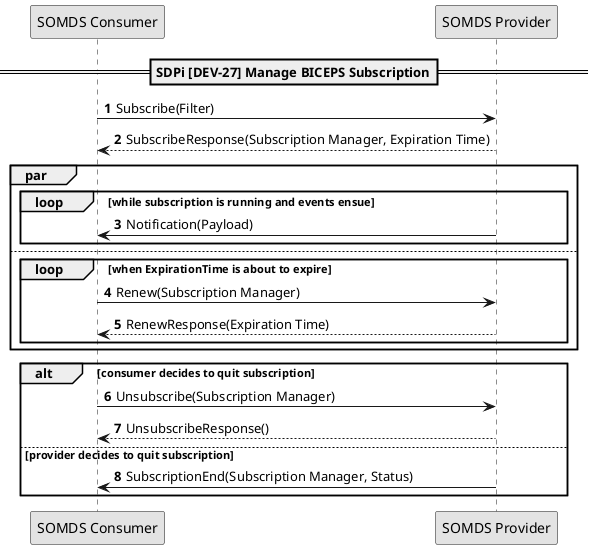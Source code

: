 @startuml

skinparam monochrome true
autonumber

!global $str_somds_consumer = "SOMDS Consumer"
!global $str_somds_provider = "SOMDS Provider"

participant "$str_somds_consumer" as consumer
participant "$str_somds_provider" as provider

==SDPi [DEV-27] Manage BICEPS Subscription==

consumer -> provider: Subscribe(Filter)
consumer <-- provider: SubscribeResponse(Subscription Manager, Expiration Time)

par
    loop while subscription is running and events ensue
        consumer <- provider: Notification(Payload)
    end
else
    loop when ExpirationTime is about to expire
        consumer -> provider: Renew(Subscription Manager)
        consumer <-- provider: RenewResponse(Expiration Time)
    end
end

alt consumer decides to quit subscription
    consumer -> provider: Unsubscribe(Subscription Manager)
    consumer <-- provider: UnsubscribeResponse()
else provider decides to quit subscription
    consumer <- provider: SubscriptionEnd(Subscription Manager, Status)
end
@enduml